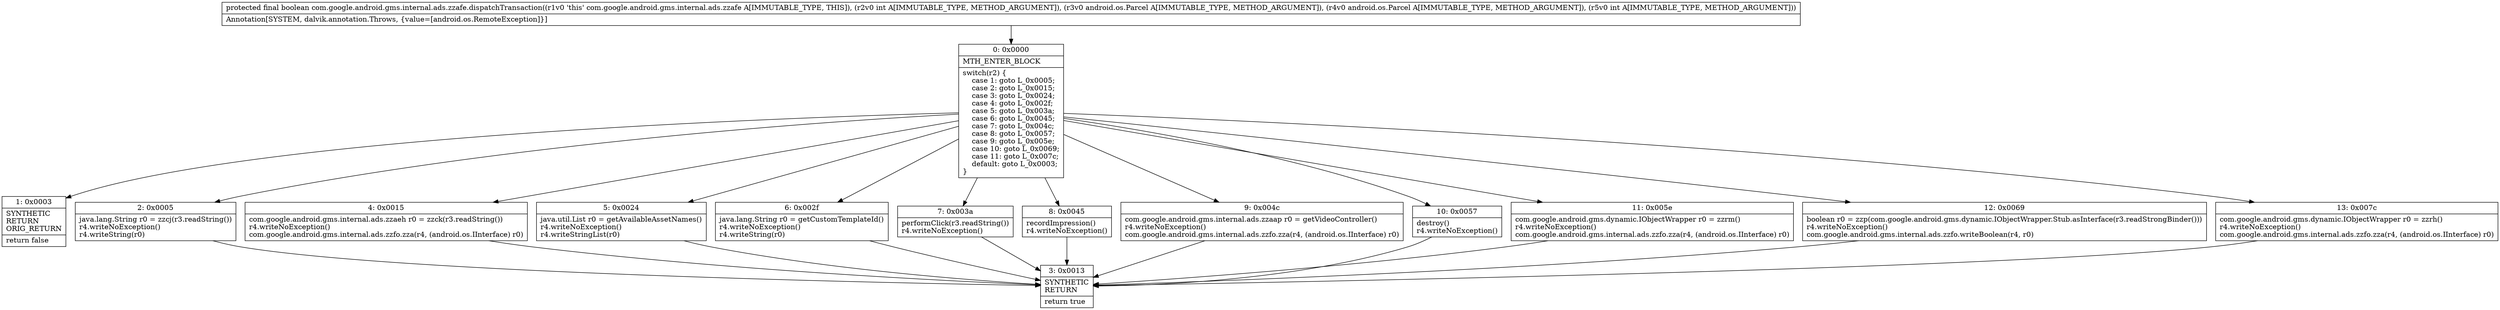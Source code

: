 digraph "CFG forcom.google.android.gms.internal.ads.zzafe.dispatchTransaction(ILandroid\/os\/Parcel;Landroid\/os\/Parcel;I)Z" {
Node_0 [shape=record,label="{0\:\ 0x0000|MTH_ENTER_BLOCK\l|switch(r2) \{\l    case 1: goto L_0x0005;\l    case 2: goto L_0x0015;\l    case 3: goto L_0x0024;\l    case 4: goto L_0x002f;\l    case 5: goto L_0x003a;\l    case 6: goto L_0x0045;\l    case 7: goto L_0x004c;\l    case 8: goto L_0x0057;\l    case 9: goto L_0x005e;\l    case 10: goto L_0x0069;\l    case 11: goto L_0x007c;\l    default: goto L_0x0003;\l\}\l}"];
Node_1 [shape=record,label="{1\:\ 0x0003|SYNTHETIC\lRETURN\lORIG_RETURN\l|return false\l}"];
Node_2 [shape=record,label="{2\:\ 0x0005|java.lang.String r0 = zzcj(r3.readString())\lr4.writeNoException()\lr4.writeString(r0)\l}"];
Node_3 [shape=record,label="{3\:\ 0x0013|SYNTHETIC\lRETURN\l|return true\l}"];
Node_4 [shape=record,label="{4\:\ 0x0015|com.google.android.gms.internal.ads.zzaeh r0 = zzck(r3.readString())\lr4.writeNoException()\lcom.google.android.gms.internal.ads.zzfo.zza(r4, (android.os.IInterface) r0)\l}"];
Node_5 [shape=record,label="{5\:\ 0x0024|java.util.List r0 = getAvailableAssetNames()\lr4.writeNoException()\lr4.writeStringList(r0)\l}"];
Node_6 [shape=record,label="{6\:\ 0x002f|java.lang.String r0 = getCustomTemplateId()\lr4.writeNoException()\lr4.writeString(r0)\l}"];
Node_7 [shape=record,label="{7\:\ 0x003a|performClick(r3.readString())\lr4.writeNoException()\l}"];
Node_8 [shape=record,label="{8\:\ 0x0045|recordImpression()\lr4.writeNoException()\l}"];
Node_9 [shape=record,label="{9\:\ 0x004c|com.google.android.gms.internal.ads.zzaap r0 = getVideoController()\lr4.writeNoException()\lcom.google.android.gms.internal.ads.zzfo.zza(r4, (android.os.IInterface) r0)\l}"];
Node_10 [shape=record,label="{10\:\ 0x0057|destroy()\lr4.writeNoException()\l}"];
Node_11 [shape=record,label="{11\:\ 0x005e|com.google.android.gms.dynamic.IObjectWrapper r0 = zzrm()\lr4.writeNoException()\lcom.google.android.gms.internal.ads.zzfo.zza(r4, (android.os.IInterface) r0)\l}"];
Node_12 [shape=record,label="{12\:\ 0x0069|boolean r0 = zzp(com.google.android.gms.dynamic.IObjectWrapper.Stub.asInterface(r3.readStrongBinder()))\lr4.writeNoException()\lcom.google.android.gms.internal.ads.zzfo.writeBoolean(r4, r0)\l}"];
Node_13 [shape=record,label="{13\:\ 0x007c|com.google.android.gms.dynamic.IObjectWrapper r0 = zzrh()\lr4.writeNoException()\lcom.google.android.gms.internal.ads.zzfo.zza(r4, (android.os.IInterface) r0)\l}"];
MethodNode[shape=record,label="{protected final boolean com.google.android.gms.internal.ads.zzafe.dispatchTransaction((r1v0 'this' com.google.android.gms.internal.ads.zzafe A[IMMUTABLE_TYPE, THIS]), (r2v0 int A[IMMUTABLE_TYPE, METHOD_ARGUMENT]), (r3v0 android.os.Parcel A[IMMUTABLE_TYPE, METHOD_ARGUMENT]), (r4v0 android.os.Parcel A[IMMUTABLE_TYPE, METHOD_ARGUMENT]), (r5v0 int A[IMMUTABLE_TYPE, METHOD_ARGUMENT]))  | Annotation[SYSTEM, dalvik.annotation.Throws, \{value=[android.os.RemoteException]\}]\l}"];
MethodNode -> Node_0;
Node_0 -> Node_1;
Node_0 -> Node_2;
Node_0 -> Node_4;
Node_0 -> Node_5;
Node_0 -> Node_6;
Node_0 -> Node_7;
Node_0 -> Node_8;
Node_0 -> Node_9;
Node_0 -> Node_10;
Node_0 -> Node_11;
Node_0 -> Node_12;
Node_0 -> Node_13;
Node_2 -> Node_3;
Node_4 -> Node_3;
Node_5 -> Node_3;
Node_6 -> Node_3;
Node_7 -> Node_3;
Node_8 -> Node_3;
Node_9 -> Node_3;
Node_10 -> Node_3;
Node_11 -> Node_3;
Node_12 -> Node_3;
Node_13 -> Node_3;
}

